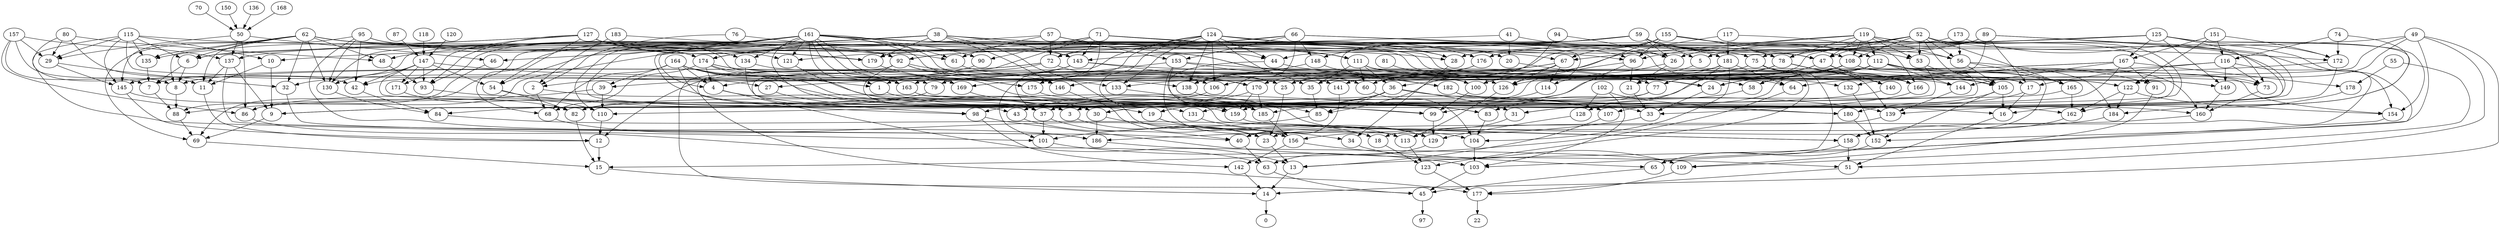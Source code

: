 digraph G {
    103 -> 45;
    63 -> 45;
    92 -> 45;
    65 -> 45;
    104 -> 103;
    102 -> 103;
    101 -> 103;
    75 -> 103;
    84 -> 104;
    83 -> 104;
    181 -> 104;
    60 -> 104;
    130 -> 84;
    42 -> 84;
    106 -> 84;
    80 -> 42;
    147 -> 42;
    95 -> 42;
    90 -> 42;
    118 -> 147;
    120 -> 147;
    87 -> 147;
    71 -> 90;
    127 -> 90;
    161 -> 130;
    147 -> 130;
    95 -> 130;
    62 -> 130;
    124 -> 106;
    112 -> 106;
    72 -> 106;
    59 -> 72;
    57 -> 72;
    66 -> 72;
    155 -> 112;
    119 -> 112;
    58 -> 83;
    121 -> 83;
    77 -> 83;
    93 -> 83;
    78 -> 77;
    47 -> 77;
    153 -> 77;
    57 -> 153;
    66 -> 153;
    59 -> 47;
    119 -> 47;
    66 -> 47;
    52 -> 47;
    52 -> 78;
    155 -> 78;
    119 -> 78;
    59 -> 78;
    161 -> 93;
    127 -> 93;
    147 -> 93;
    48 -> 93;
    80 -> 48;
    71 -> 48;
    62 -> 48;
    112 -> 58;
    108 -> 58;
    111 -> 58;
    59 -> 108;
    119 -> 108;
    52 -> 108;
    71 -> 111;
    62 -> 111;
    161 -> 121;
    95 -> 121;
    66 -> 121;
    111 -> 60;
    117 -> 60;
    61 -> 60;
    78 -> 60;
    161 -> 61;
    95 -> 61;
    57 -> 61;
    41 -> 181;
    117 -> 181;
    37 -> 101;
    115 -> 101;
    153 -> 101;
    85 -> 101;
    124 -> 37;
    161 -> 37;
    36 -> 37;
    96 -> 37;
    108 -> 36;
    111 -> 36;
    62 -> 96;
    71 -> 96;
    119 -> 96;
    155 -> 96;
    35 -> 85;
    67 -> 85;
    36 -> 85;
    44 -> 85;
    111 -> 35;
    124 -> 35;
    94 -> 35;
    124 -> 44;
    89 -> 44;
    161 -> 44;
    155 -> 67;
    119 -> 67;
    161 -> 67;
    38 -> 75;
    125 -> 75;
    86 -> 63;
    129 -> 63;
    40 -> 63;
    99 -> 129;
    131 -> 129;
    128 -> 129;
    133 -> 129;
    54 -> 131;
    47 -> 131;
    161 -> 54;
    127 -> 54;
    147 -> 54;
    138 -> 99;
    100 -> 99;
    119 -> 99;
    147 -> 99;
    52 -> 100;
    155 -> 100;
    59 -> 100;
    134 -> 100;
    161 -> 134;
    127 -> 134;
    148 -> 138;
    155 -> 138;
    124 -> 138;
    161 -> 138;
    59 -> 148;
    66 -> 148;
    181 -> 128;
    102 -> 128;
    124 -> 133;
    67 -> 133;
    127 -> 133;
    37 -> 40;
    137 -> 40;
    141 -> 40;
    139 -> 40;
    75 -> 139;
    36 -> 139;
    172 -> 139;
    144 -> 139;
    112 -> 144;
    167 -> 144;
    143 -> 144;
    151 -> 167;
    125 -> 167;
    38 -> 143;
    125 -> 143;
    71 -> 143;
    62 -> 143;
    125 -> 172;
    74 -> 172;
    124 -> 172;
    151 -> 172;
    38 -> 137;
    50 -> 137;
    157 -> 137;
    70 -> 50;
    150 -> 50;
    136 -> 50;
    168 -> 50;
    75 -> 141;
    153 -> 141;
    38 -> 86;
    157 -> 86;
    50 -> 86;
    79 -> 86;
    75 -> 79;
    71 -> 79;
    115 -> 79;
    152 -> 65;
    154 -> 65;
    156 -> 65;
    158 -> 65;
    92 -> 158;
    160 -> 158;
    159 -> 158;
    162 -> 158;
    163 -> 160;
    149 -> 160;
    108 -> 160;
    73 -> 160;
    111 -> 149;
    161 -> 149;
    125 -> 149;
    116 -> 149;
    151 -> 116;
    74 -> 116;
    143 -> 163;
    161 -> 163;
    164 -> 163;
    111 -> 73;
    125 -> 73;
    116 -> 73;
    112 -> 73;
    165 -> 159;
    169 -> 159;
    170 -> 159;
    164 -> 159;
    67 -> 170;
    143 -> 170;
    92 -> 170;
    183 -> 92;
    76 -> 92;
    49 -> 92;
    173 -> 92;
    52 -> 165;
    112 -> 165;
    56 -> 165;
    119 -> 56;
    173 -> 56;
    59 -> 56;
    52 -> 56;
    49 -> 169;
    174 -> 169;
    161 -> 169;
    95 -> 174;
    57 -> 174;
    41 -> 174;
    165 -> 162;
    122 -> 162;
    74 -> 162;
    175 -> 162;
    49 -> 122;
    161 -> 122;
    174 -> 122;
    151 -> 122;
    67 -> 175;
    92 -> 175;
    176 -> 175;
    179 -> 175;
    89 -> 176;
    124 -> 176;
    125 -> 179;
    38 -> 179;
    62 -> 179;
    127 -> 179;
    132 -> 152;
    105 -> 152;
    180 -> 152;
    49 -> 152;
    105 -> 180;
    182 -> 180;
    102 -> 180;
    52 -> 105;
    112 -> 105;
    56 -> 105;
    174 -> 105;
    148 -> 182;
    161 -> 182;
    44 -> 132;
    172 -> 132;
    146 -> 156;
    43 -> 156;
    184 -> 156;
    185 -> 156;
    161 -> 43;
    36 -> 43;
    124 -> 185;
    164 -> 185;
    170 -> 185;
    89 -> 185;
    56 -> 184;
    122 -> 184;
    125 -> 184;
    38 -> 146;
    92 -> 146;
    167 -> 146;
    52 -> 154;
    112 -> 154;
    122 -> 154;
    125 -> 154;
    109 -> 177;
    123 -> 177;
    92 -> 177;
    51 -> 177;
    186 -> 109;
    91 -> 109;
    34 -> 109;
    55 -> 109;
    33 -> 186;
    95 -> 186;
    32 -> 186;
    30 -> 186;
    71 -> 32;
    29 -> 32;
    62 -> 32;
    50 -> 29;
    157 -> 29;
    115 -> 29;
    80 -> 29;
    140 -> 30;
    134 -> 30;
    114 -> 30;
    27 -> 30;
    47 -> 140;
    78 -> 140;
    67 -> 114;
    26 -> 114;
    66 -> 26;
    59 -> 26;
    94 -> 26;
    89 -> 26;
    181 -> 27;
    147 -> 27;
    166 -> 33;
    24 -> 33;
    161 -> 33;
    21 -> 33;
    108 -> 24;
    112 -> 24;
    111 -> 24;
    20 -> 24;
    41 -> 20;
    57 -> 20;
    78 -> 166;
    47 -> 166;
    111 -> 166;
    117 -> 166;
    181 -> 21;
    96 -> 21;
    26 -> 21;
    30 -> 34;
    28 -> 34;
    71 -> 28;
    115 -> 28;
    125 -> 28;
    38 -> 28;
    75 -> 91;
    167 -> 91;
    75 -> 123;
    113 -> 123;
    18 -> 123;
    153 -> 113;
    19 -> 113;
    126 -> 113;
    31 -> 113;
    161 -> 19;
    36 -> 19;
    96 -> 19;
    153 -> 31;
    89 -> 31;
    17 -> 31;
    36 -> 31;
    161 -> 17;
    124 -> 17;
    116 -> 17;
    89 -> 17;
    71 -> 126;
    89 -> 126;
    67 -> 126;
    127 -> 126;
    19 -> 18;
    38 -> 18;
    116 -> 18;
    49 -> 51;
    16 -> 51;
    98 -> 51;
    158 -> 51;
    182 -> 16;
    178 -> 16;
    17 -> 16;
    105 -> 16;
    167 -> 178;
    55 -> 178;
    164 -> 98;
    124 -> 98;
    170 -> 98;
    15 -> 14;
    13 -> 14;
    49 -> 14;
    142 -> 14;
    69 -> 15;
    82 -> 15;
    12 -> 15;
    64 -> 15;
    145 -> 12;
    72 -> 12;
    11 -> 12;
    110 -> 12;
    38 -> 145;
    115 -> 145;
    62 -> 145;
    29 -> 145;
    62 -> 11;
    80 -> 11;
    137 -> 11;
    10 -> 11;
    59 -> 10;
    115 -> 10;
    161 -> 110;
    53 -> 110;
    39 -> 110;
    171 -> 110;
    127 -> 171;
    147 -> 171;
    164 -> 39;
    112 -> 39;
    52 -> 53;
    155 -> 53;
    119 -> 53;
    9 -> 69;
    161 -> 69;
    88 -> 69;
    95 -> 69;
    137 -> 9;
    53 -> 9;
    10 -> 9;
    77 -> 9;
    8 -> 88;
    46 -> 88;
    7 -> 88;
    39 -> 88;
    38 -> 46;
    50 -> 46;
    72 -> 8;
    157 -> 8;
    62 -> 8;
    6 -> 8;
    62 -> 6;
    127 -> 6;
    59 -> 6;
    115 -> 6;
    157 -> 7;
    6 -> 7;
    135 -> 7;
    72 -> 7;
    62 -> 135;
    115 -> 135;
    127 -> 135;
    145 -> 82;
    66 -> 82;
    5 -> 82;
    54 -> 82;
    52 -> 5;
    59 -> 5;
    181 -> 64;
    116 -> 64;
    81 -> 64;
    107 -> 13;
    4 -> 13;
    173 -> 13;
    23 -> 13;
    68 -> 23;
    25 -> 23;
    108 -> 23;
    3 -> 23;
    164 -> 68;
    161 -> 68;
    2 -> 68;
    174 -> 68;
    183 -> 2;
    76 -> 2;
    143 -> 2;
    112 -> 3;
    167 -> 3;
    2 -> 3;
    4 -> 3;
    164 -> 4;
    161 -> 4;
    174 -> 4;
    112 -> 4;
    176 -> 25;
    161 -> 25;
    167 -> 25;
    164 -> 25;
    119 -> 107;
    52 -> 107;
    174 -> 107;
    1 -> 107;
    164 -> 1;
    161 -> 1;
    108 -> 1;
    98 -> 142;
    156 -> 142;
    45 -> 97;
    177 -> 22;
    14 -> 0;
}
